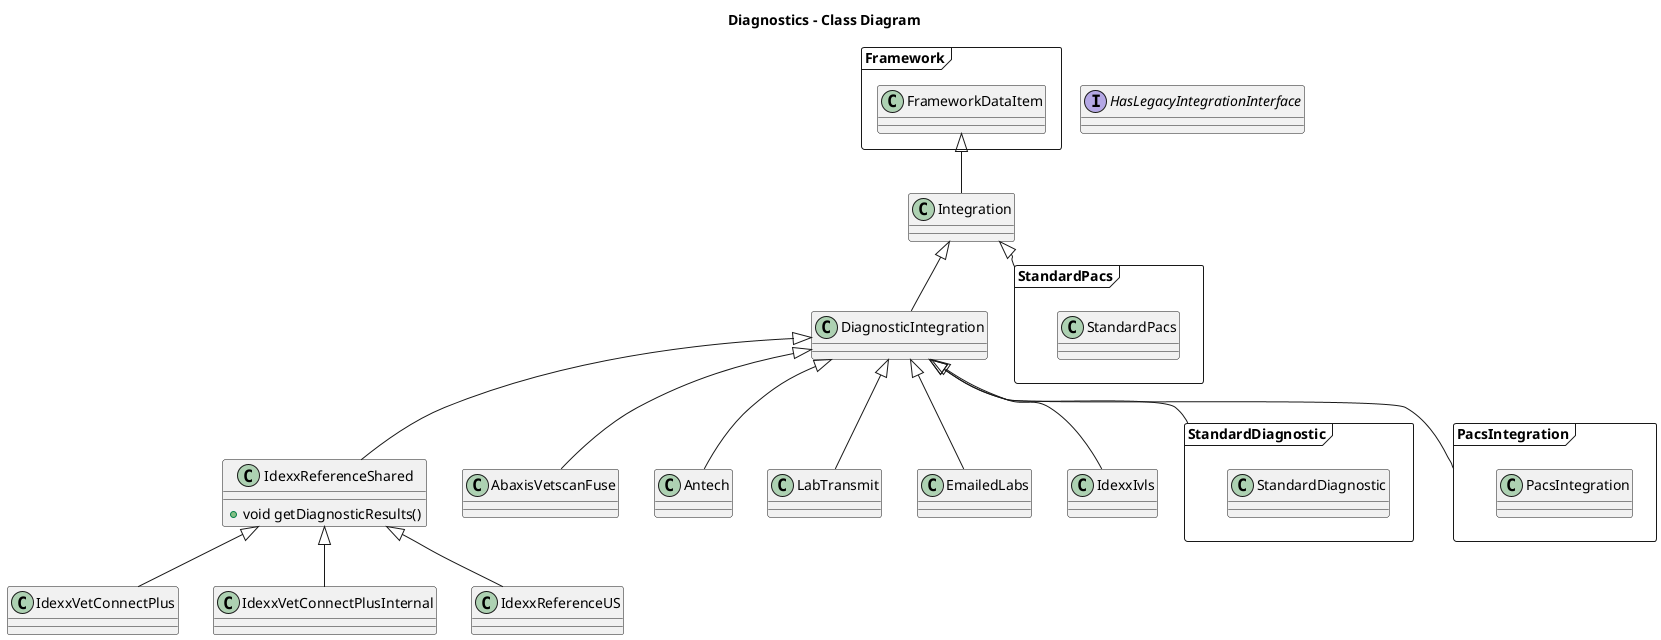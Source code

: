 @startuml Diagnostics - Class Diagram

title "Diagnostics - Class Diagram"


package Framework <<Frame>> {
    class FrameworkDataItem
}
class Integration {
}
class DiagnosticIntegration {
}
package StandardDiagnostic <<Frame>>{
    class StandardDiagnostic {  
    }
}
package StandardPacs <<Frame>> {
    class StandardPacs {
    }
}
class IdexxReferenceShared {
    
    +void getDiagnosticResults()

}
class IdexxVetConnectPlus {
}
class IdexxVetConnectPlusInternal {
}
class IdexxReferenceUS {
}
interface HasLegacyIntegrationInterface {
}
package PacsIntegration <<Frame>> {
    class PacsIntegration {
    }
}
class AbaxisVetscanFuse {
}
class Antech {
}
class LabTransmit{
}
class EmailedLabs{
}
class IdexxIvls{
}

FrameworkDataItem <|-- Integration

Integration <|-- DiagnosticIntegration
Integration <|-- StandardPacs

DiagnosticIntegration <|-- IdexxReferenceShared
DiagnosticIntegration <|-- IdexxIvls
DiagnosticIntegration <|-- StandardDiagnostic
DiagnosticIntegration <|-- PacsIntegration
DiagnosticIntegration <|-- AbaxisVetscanFuse
DiagnosticIntegration <|-- Antech
DiagnosticIntegration <|-- LabTransmit
DiagnosticIntegration <|-- EmailedLabs

IdexxReferenceShared <|-- IdexxVetConnectPlus
IdexxReferenceShared <|-- IdexxVetConnectPlusInternal
IdexxReferenceShared <|-- IdexxReferenceUS

' HasLegacyIntegrationInterface <|.. IdexxVetConnectPlus
' HasLegacyIntegrationInterface <|.. IdexxVetConnectPlusInternal

@enduml